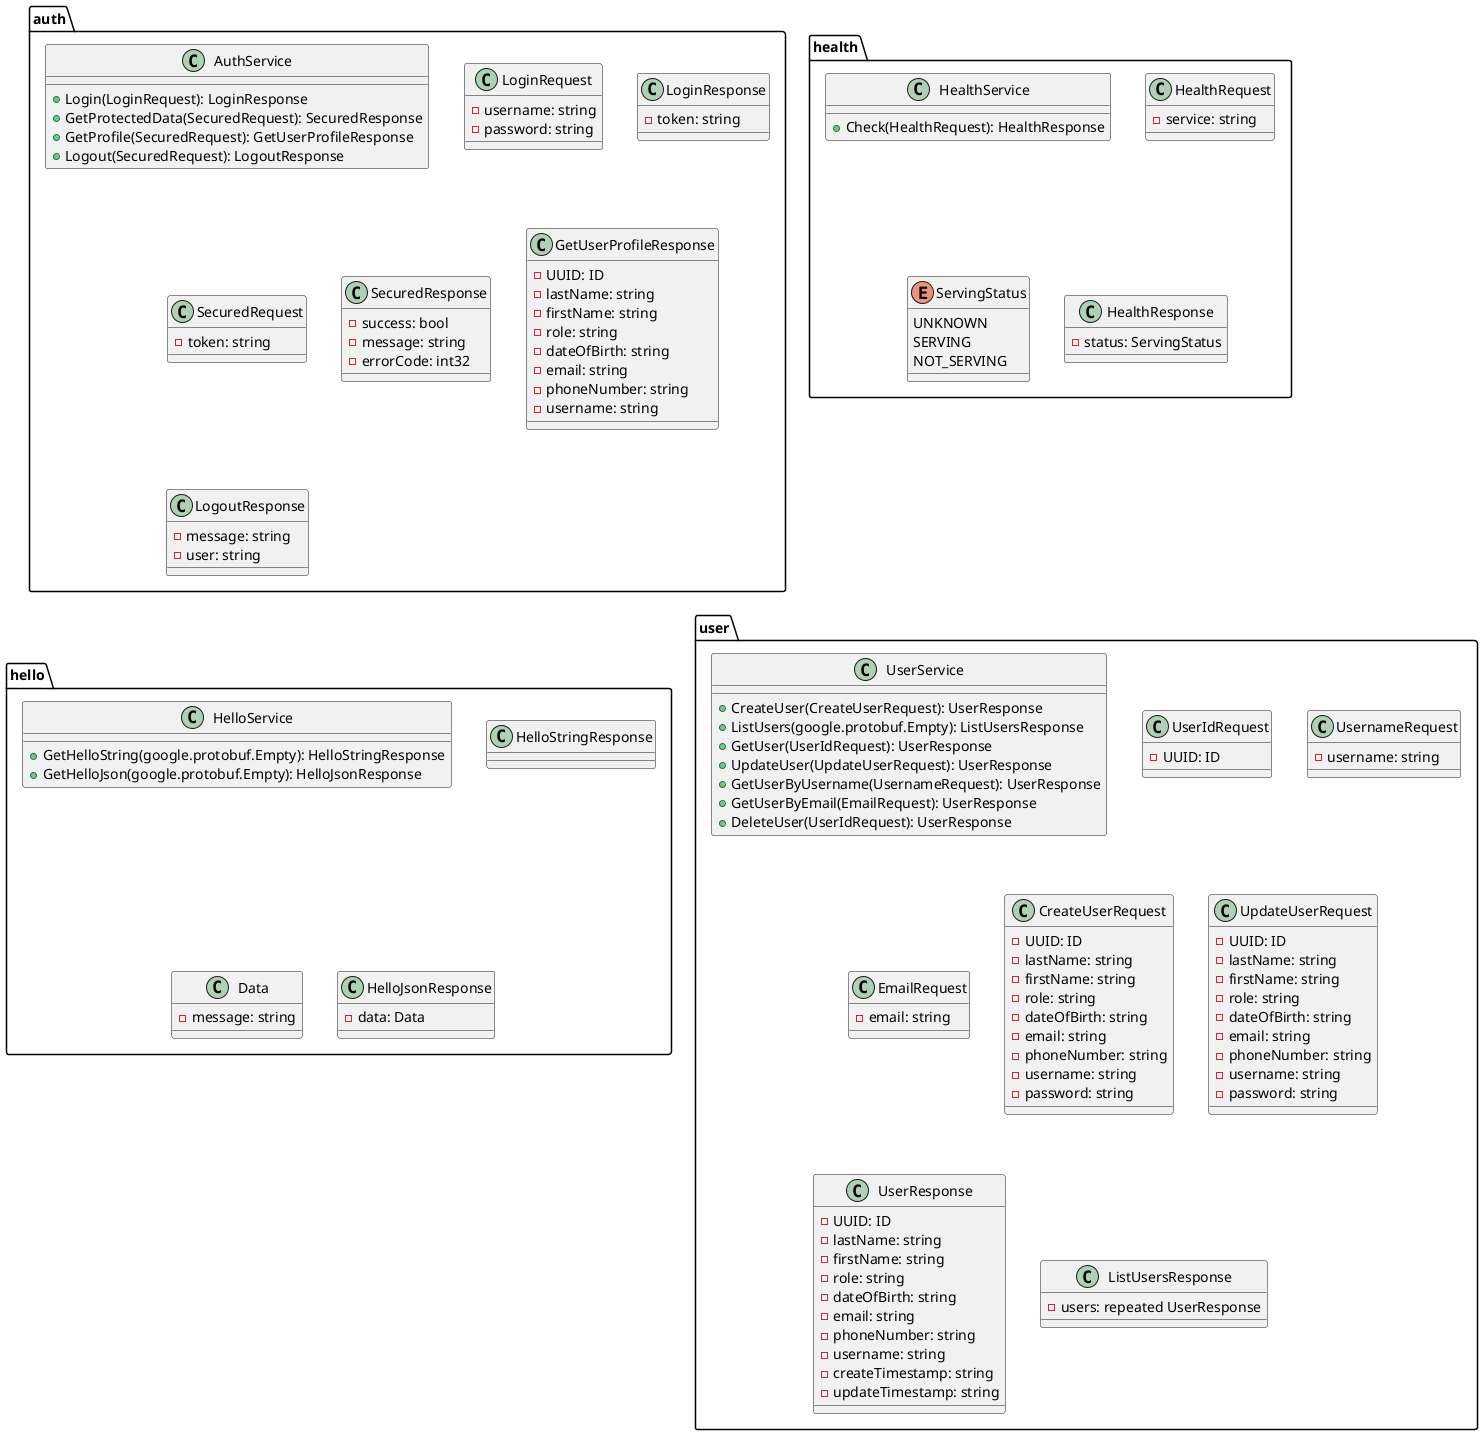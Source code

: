 @startuml

package "auth" {
    class AuthService {
        + Login(LoginRequest): LoginResponse
        + GetProtectedData(SecuredRequest): SecuredResponse
        + GetProfile(SecuredRequest): GetUserProfileResponse
        + Logout(SecuredRequest): LogoutResponse
    }

    class LoginRequest {
        - username: string
        - password: string
    }

    class LoginResponse {
        - token: string
    }

    class SecuredRequest {
        - token: string
    }

    class SecuredResponse {
        - success: bool
        - message: string
        - errorCode: int32
    }

    class GetUserProfileResponse {
        - UUID: ID
        - lastName: string
        - firstName: string
        - role: string
        - dateOfBirth: string
        - email: string
        - phoneNumber: string
        - username: string
    }

    class LogoutResponse {
        - message: string
        - user: string
    }
}

package "health" {
    class HealthService {
        + Check(HealthRequest): HealthResponse
    }

    class HealthRequest {
        - service: string
    }

    enum ServingStatus {
        UNKNOWN
        SERVING
        NOT_SERVING
    }

    class HealthResponse {
        - status: ServingStatus
    }
}

package "hello" {
    class HelloService {
        + GetHelloString(google.protobuf.Empty): HelloStringResponse
        + GetHelloJson(google.protobuf.Empty): HelloJsonResponse
    }

    class HelloStringResponse {}
    class Data {
        - message: string
    }
    class HelloJsonResponse {
        - data: Data
    }
}

package "user" {
    class UserService {
        + CreateUser(CreateUserRequest): UserResponse
        + ListUsers(google.protobuf.Empty): ListUsersResponse
        + GetUser(UserIdRequest): UserResponse
        + UpdateUser(UpdateUserRequest): UserResponse
        + GetUserByUsername(UsernameRequest): UserResponse
        + GetUserByEmail(EmailRequest): UserResponse
        + DeleteUser(UserIdRequest): UserResponse
    }

    class UserIdRequest {
        - UUID: ID
    }

    class UsernameRequest {
        - username: string
    }

    class EmailRequest {
        - email: string
    }

    class CreateUserRequest {
        - UUID: ID
        - lastName: string
        - firstName: string
        - role: string
        - dateOfBirth: string
        - email: string
        - phoneNumber: string
        - username: string
        - password: string
    }

    class UpdateUserRequest {
        - UUID: ID
        - lastName: string
        - firstName: string
        - role: string
        - dateOfBirth: string
        - email: string
        - phoneNumber: string
        - username: string
        - password: string
    }

    class UserResponse {
        - UUID: ID
        - lastName: string
        - firstName: string
        - role: string
        - dateOfBirth: string
        - email: string
        - phoneNumber: string
        - username: string
        - createTimestamp: string
        - updateTimestamp: string
    }

    class ListUsersResponse {
        - users: repeated UserResponse
    }
}

@enduml

